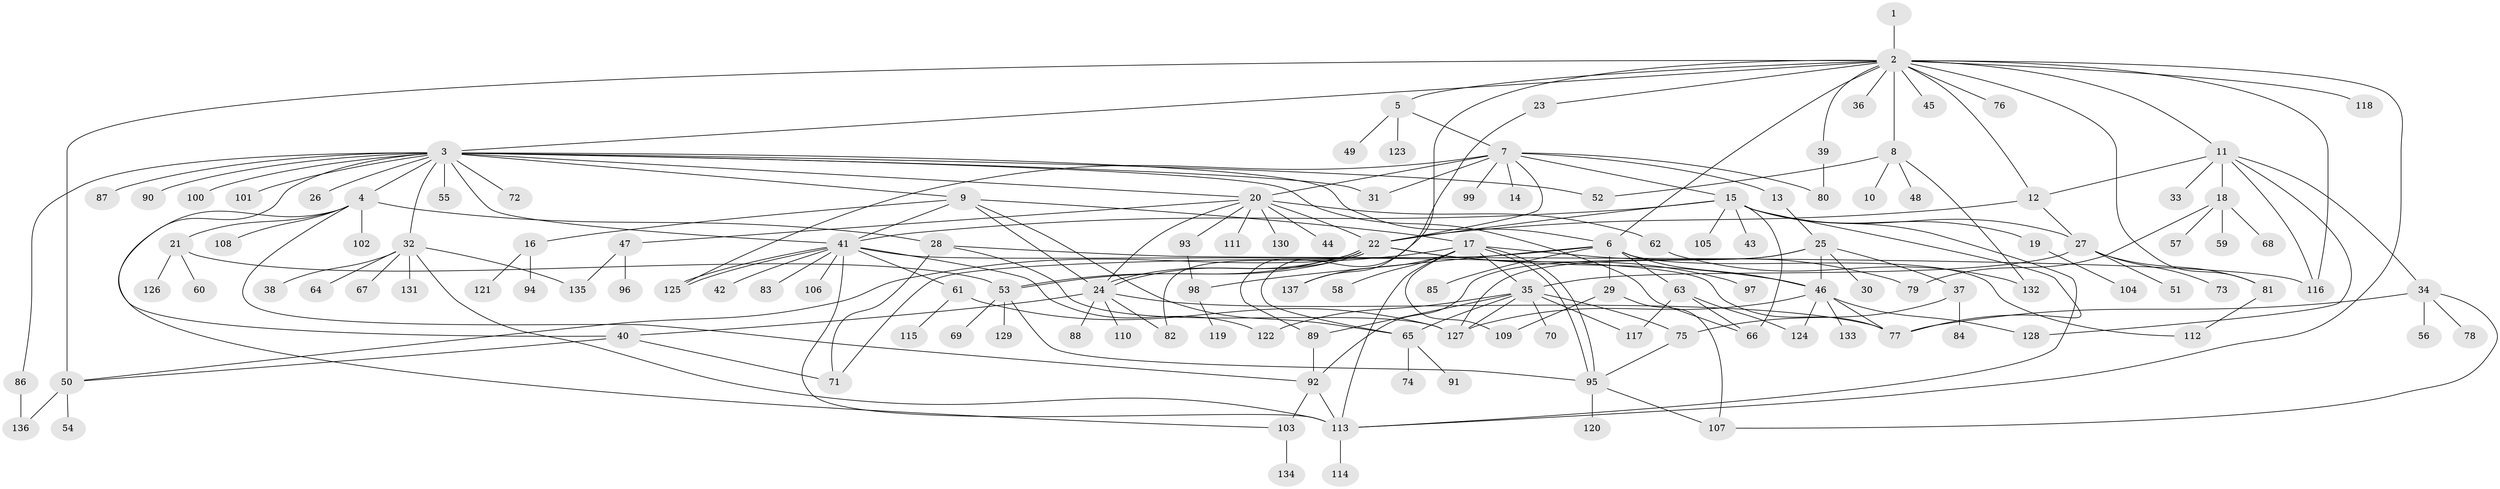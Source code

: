 // Generated by graph-tools (version 1.1) at 2025/35/03/09/25 02:35:32]
// undirected, 137 vertices, 206 edges
graph export_dot {
graph [start="1"]
  node [color=gray90,style=filled];
  1;
  2;
  3;
  4;
  5;
  6;
  7;
  8;
  9;
  10;
  11;
  12;
  13;
  14;
  15;
  16;
  17;
  18;
  19;
  20;
  21;
  22;
  23;
  24;
  25;
  26;
  27;
  28;
  29;
  30;
  31;
  32;
  33;
  34;
  35;
  36;
  37;
  38;
  39;
  40;
  41;
  42;
  43;
  44;
  45;
  46;
  47;
  48;
  49;
  50;
  51;
  52;
  53;
  54;
  55;
  56;
  57;
  58;
  59;
  60;
  61;
  62;
  63;
  64;
  65;
  66;
  67;
  68;
  69;
  70;
  71;
  72;
  73;
  74;
  75;
  76;
  77;
  78;
  79;
  80;
  81;
  82;
  83;
  84;
  85;
  86;
  87;
  88;
  89;
  90;
  91;
  92;
  93;
  94;
  95;
  96;
  97;
  98;
  99;
  100;
  101;
  102;
  103;
  104;
  105;
  106;
  107;
  108;
  109;
  110;
  111;
  112;
  113;
  114;
  115;
  116;
  117;
  118;
  119;
  120;
  121;
  122;
  123;
  124;
  125;
  126;
  127;
  128;
  129;
  130;
  131;
  132;
  133;
  134;
  135;
  136;
  137;
  1 -- 2;
  2 -- 3;
  2 -- 5;
  2 -- 6;
  2 -- 8;
  2 -- 11;
  2 -- 12;
  2 -- 23;
  2 -- 36;
  2 -- 39;
  2 -- 45;
  2 -- 50;
  2 -- 76;
  2 -- 81;
  2 -- 113;
  2 -- 116;
  2 -- 118;
  2 -- 137;
  3 -- 4;
  3 -- 6;
  3 -- 9;
  3 -- 20;
  3 -- 26;
  3 -- 31;
  3 -- 32;
  3 -- 40;
  3 -- 41;
  3 -- 52;
  3 -- 55;
  3 -- 66;
  3 -- 72;
  3 -- 86;
  3 -- 87;
  3 -- 90;
  3 -- 100;
  3 -- 101;
  4 -- 21;
  4 -- 28;
  4 -- 92;
  4 -- 102;
  4 -- 103;
  4 -- 108;
  5 -- 7;
  5 -- 49;
  5 -- 123;
  6 -- 29;
  6 -- 46;
  6 -- 63;
  6 -- 71;
  6 -- 85;
  6 -- 98;
  6 -- 112;
  7 -- 13;
  7 -- 14;
  7 -- 15;
  7 -- 20;
  7 -- 22;
  7 -- 31;
  7 -- 80;
  7 -- 99;
  7 -- 125;
  8 -- 10;
  8 -- 48;
  8 -- 52;
  8 -- 132;
  9 -- 16;
  9 -- 17;
  9 -- 24;
  9 -- 41;
  9 -- 65;
  11 -- 12;
  11 -- 18;
  11 -- 33;
  11 -- 34;
  11 -- 116;
  11 -- 128;
  12 -- 22;
  12 -- 27;
  13 -- 25;
  15 -- 19;
  15 -- 22;
  15 -- 27;
  15 -- 41;
  15 -- 43;
  15 -- 66;
  15 -- 77;
  15 -- 105;
  15 -- 113;
  16 -- 94;
  16 -- 121;
  17 -- 35;
  17 -- 50;
  17 -- 58;
  17 -- 79;
  17 -- 95;
  17 -- 95;
  17 -- 109;
  17 -- 113;
  17 -- 137;
  18 -- 57;
  18 -- 59;
  18 -- 68;
  18 -- 79;
  19 -- 104;
  20 -- 22;
  20 -- 24;
  20 -- 44;
  20 -- 47;
  20 -- 62;
  20 -- 93;
  20 -- 111;
  20 -- 130;
  21 -- 53;
  21 -- 60;
  21 -- 126;
  22 -- 24;
  22 -- 24;
  22 -- 46;
  22 -- 53;
  22 -- 53;
  22 -- 82;
  22 -- 89;
  22 -- 97;
  23 -- 65;
  24 -- 40;
  24 -- 77;
  24 -- 82;
  24 -- 88;
  24 -- 110;
  25 -- 30;
  25 -- 37;
  25 -- 46;
  25 -- 92;
  25 -- 127;
  27 -- 35;
  27 -- 51;
  27 -- 73;
  27 -- 81;
  28 -- 71;
  28 -- 116;
  28 -- 127;
  29 -- 107;
  29 -- 109;
  32 -- 38;
  32 -- 64;
  32 -- 67;
  32 -- 113;
  32 -- 131;
  32 -- 135;
  34 -- 56;
  34 -- 77;
  34 -- 78;
  34 -- 107;
  35 -- 65;
  35 -- 70;
  35 -- 75;
  35 -- 89;
  35 -- 117;
  35 -- 122;
  35 -- 127;
  37 -- 75;
  37 -- 84;
  39 -- 80;
  40 -- 50;
  40 -- 71;
  41 -- 42;
  41 -- 61;
  41 -- 77;
  41 -- 83;
  41 -- 106;
  41 -- 113;
  41 -- 122;
  41 -- 125;
  41 -- 125;
  46 -- 77;
  46 -- 124;
  46 -- 127;
  46 -- 128;
  46 -- 133;
  47 -- 96;
  47 -- 135;
  50 -- 54;
  50 -- 136;
  53 -- 69;
  53 -- 95;
  53 -- 129;
  61 -- 115;
  61 -- 127;
  62 -- 132;
  63 -- 66;
  63 -- 117;
  63 -- 124;
  65 -- 74;
  65 -- 91;
  75 -- 95;
  81 -- 112;
  86 -- 136;
  89 -- 92;
  92 -- 103;
  92 -- 113;
  93 -- 98;
  95 -- 107;
  95 -- 120;
  98 -- 119;
  103 -- 134;
  113 -- 114;
}
